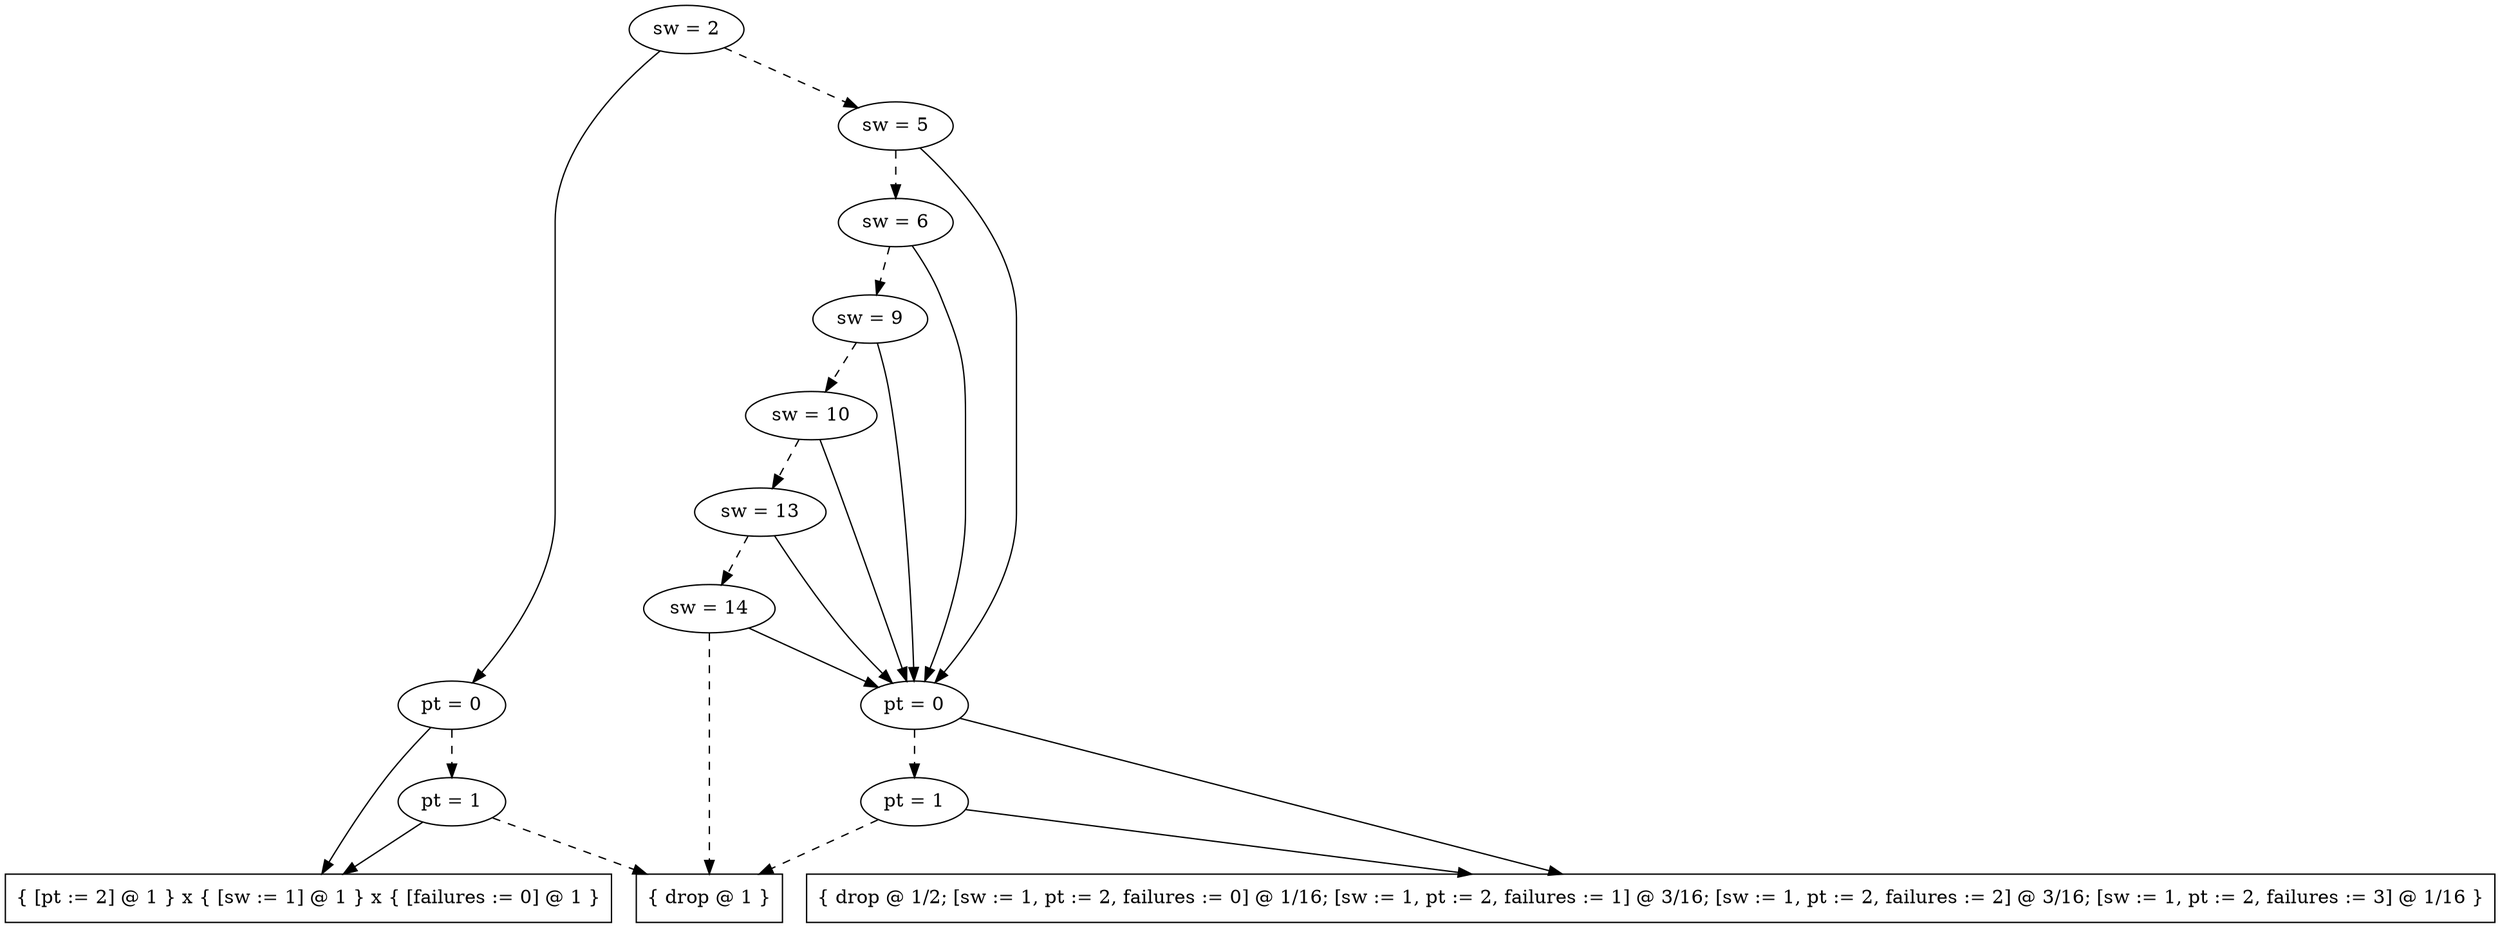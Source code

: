 digraph tdk {
1433 [label="sw = 2"];
1433 -> 1417;
1433 -> 1431 [style="dashed"];
1417 [label="pt = 0"];
1417 -> 1342;
1417 -> 1367 [style="dashed"];
1342 [shape=box label="{ [pt := 2] @ 1 } x { [sw := 1] @ 1 } x { [failures := 0] @ 1 }"];
1367 [label="pt = 1"];
1367 -> 1342;
1367 -> 0 [style="dashed"];
0 [shape=box label="{ drop @ 1 }"];
1431 [label="sw = 5"];
1431 -> 1400;
1431 -> 1429 [style="dashed"];
1400 [label="pt = 0"];
1400 -> 1325;
1400 -> 1350 [style="dashed"];
1325 [shape=box label="{ drop @ 1/2; [sw := 1, pt := 2, failures := 0] @ 1/16; [sw := 1, pt := 2, failures := 1] @ 3/16; [sw := 1, pt := 2, failures := 2] @ 3/16; [sw := 1, pt := 2, failures := 3] @ 1/16 }"];
1350 [label="pt = 1"];
1350 -> 1325;
1350 -> 0 [style="dashed"];
1429 [label="sw = 6"];
1429 -> 1400;
1429 -> 1427 [style="dashed"];
1427 [label="sw = 9"];
1427 -> 1400;
1427 -> 1425 [style="dashed"];
1425 [label="sw = 10"];
1425 -> 1400;
1425 -> 1423 [style="dashed"];
1423 [label="sw = 13"];
1423 -> 1400;
1423 -> 1421 [style="dashed"];
1421 [label="sw = 14"];
1421 -> 1400;
1421 -> 0 [style="dashed"];
{rank=same; 1425 ;}
{rank=same; 1367 1350 ;}
{rank=same; 1431 ;}
{rank=same; 1427 ;}
{rank=same; 1433 ;}
{rank=same; 1421 ;}
{rank=same; 1423 ;}
{rank=same; 1429 ;}
{rank=same; 1400 1417 ;}
}
